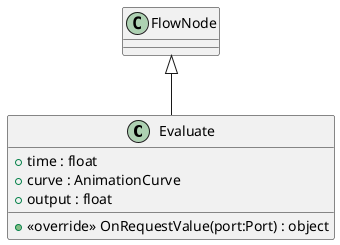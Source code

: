 @startuml
class Evaluate {
    + time : float
    + curve : AnimationCurve
    + output : float
    + <<override>> OnRequestValue(port:Port) : object
}
FlowNode <|-- Evaluate
@enduml
